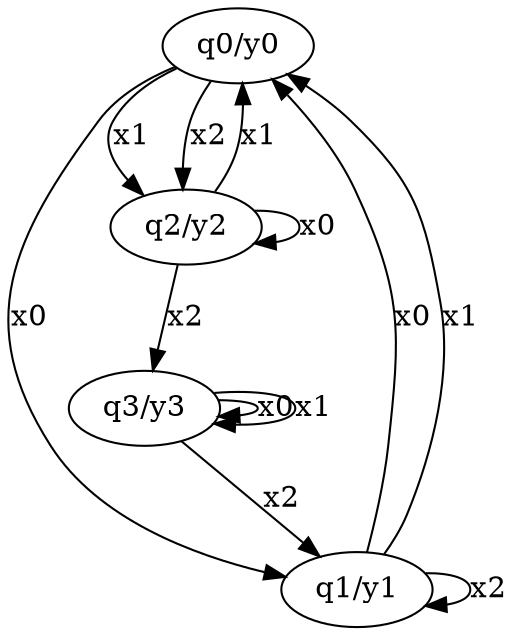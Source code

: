 digraph {
  "q0/y0" -> "q1/y1" [ label = "x0" ];
  "q1/y1" -> "q0/y0" [ label = "x0" ];
  "q2/y2" -> "q2/y2" [ label = "x0" ];
  "q3/y3" -> "q3/y3" [ label = "x0" ];
  "q0/y0" -> "q2/y2" [ label = "x1" ];
  "q1/y1" -> "q0/y0" [ label = "x1" ];
  "q2/y2" -> "q0/y0" [ label = "x1" ];
  "q3/y3" -> "q3/y3" [ label = "x1" ];
  "q0/y0" -> "q2/y2" [ label = "x2" ];
  "q1/y1" -> "q1/y1" [ label = "x2" ];
  "q2/y2" -> "q3/y3" [ label = "x2" ];
  "q3/y3" -> "q1/y1" [ label = "x2" ];
}
